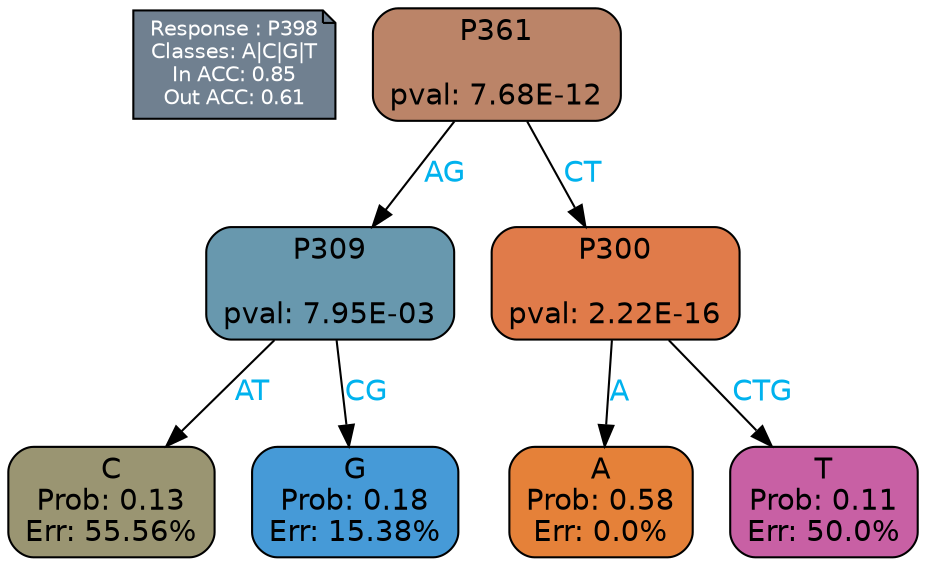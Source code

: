 digraph Tree {
node [shape=box, style="filled, rounded", color="black", fontname=helvetica] ;
graph [ranksep=equally, splines=polylines, bgcolor=transparent, dpi=600] ;
edge [fontname=helvetica] ;
LEGEND [label="Response : P398
Classes: A|C|G|T
In ACC: 0.85
Out ACC: 0.61
",shape=note,align=left,style=filled,fillcolor="slategray",fontcolor="white",fontsize=10];1 [label="P361

pval: 7.68E-12", fillcolor="#bb8468"] ;
2 [label="P309

pval: 7.95E-03", fillcolor="#6898ae"] ;
3 [label="C
Prob: 0.13
Err: 55.56%", fillcolor="#9a9572"] ;
4 [label="G
Prob: 0.18
Err: 15.38%", fillcolor="#469ad7"] ;
5 [label="P300

pval: 2.22E-16", fillcolor="#e07b4a"] ;
6 [label="A
Prob: 0.58
Err: 0.0%", fillcolor="#e58139"] ;
7 [label="T
Prob: 0.11
Err: 50.0%", fillcolor="#c860a4"] ;
1 -> 2 [label="AG",fontcolor=deepskyblue2] ;
1 -> 5 [label="CT",fontcolor=deepskyblue2] ;
2 -> 3 [label="AT",fontcolor=deepskyblue2] ;
2 -> 4 [label="CG",fontcolor=deepskyblue2] ;
5 -> 6 [label="A",fontcolor=deepskyblue2] ;
5 -> 7 [label="CTG",fontcolor=deepskyblue2] ;
{rank = same; 3;4;6;7;}{rank = same; LEGEND;1;}}